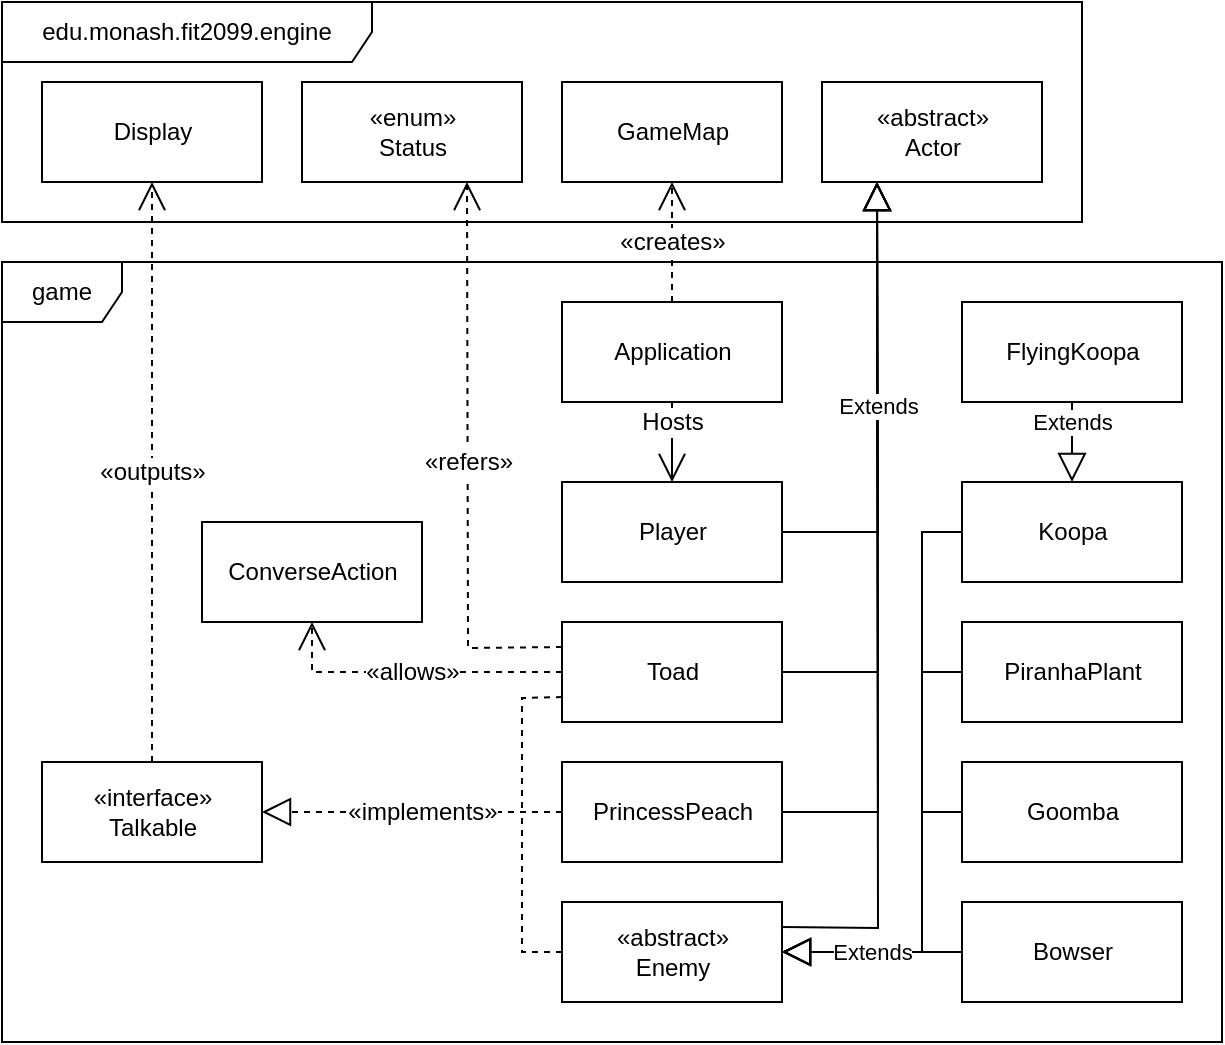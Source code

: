 <mxfile scale="2" border="0">
    <diagram id="xxmPAn6aIFo1rUKAmmaL" name="Page-1">
        <mxGraphModel dx="1395" dy="1484" grid="1" gridSize="10" guides="1" tooltips="1" connect="1" arrows="1" fold="1" page="1" pageScale="1" pageWidth="827" pageHeight="1169" math="0" shadow="0">
            <root>
                <mxCell id="0"/>
                <mxCell id="1" parent="0"/>
                <mxCell id="2" value="game" style="shape=umlFrame;whiteSpace=wrap;html=1;" parent="1" vertex="1">
                    <mxGeometry x="40" y="170" width="610" height="390" as="geometry"/>
                </mxCell>
                <mxCell id="3" value="" style="endArrow=block;endSize=12;html=1;endFill=0;entryX=0.25;entryY=1;entryDx=0;entryDy=0;exitX=1;exitY=0.5;exitDx=0;exitDy=0;rounded=0;" parent="1" source="10" target="17" edge="1">
                    <mxGeometry width="160" relative="1" as="geometry">
                        <mxPoint x="-60" y="370" as="sourcePoint"/>
                        <mxPoint x="100" y="370" as="targetPoint"/>
                        <Array as="points">
                            <mxPoint x="478" y="375"/>
                        </Array>
                    </mxGeometry>
                </mxCell>
                <mxCell id="6" value="&lt;span style=&quot;font-size: 12px&quot;&gt;«creates»&lt;/span&gt;" style="endArrow=open;endSize=12;html=1;endFill=0;dashed=1;entryX=0.5;entryY=1;entryDx=0;entryDy=0;exitX=0.5;exitY=0;exitDx=0;exitDy=0;" parent="1" source="12" target="22" edge="1">
                    <mxGeometry width="160" relative="1" as="geometry">
                        <mxPoint x="60" y="295" as="sourcePoint"/>
                        <mxPoint x="220" y="295" as="targetPoint"/>
                    </mxGeometry>
                </mxCell>
                <mxCell id="7" value="&lt;span style=&quot;font-size: 12px&quot;&gt;«refers»&lt;/span&gt;" style="endArrow=open;endSize=12;html=1;endFill=0;dashed=1;rounded=0;exitX=0;exitY=0.25;exitDx=0;exitDy=0;entryX=0.75;entryY=1;entryDx=0;entryDy=0;" parent="1" source="10" target="26" edge="1">
                    <mxGeometry width="160" relative="1" as="geometry">
                        <mxPoint x="282.5" y="300" as="sourcePoint"/>
                        <mxPoint x="455" y="140" as="targetPoint"/>
                        <Array as="points">
                            <mxPoint x="273" y="363"/>
                        </Array>
                    </mxGeometry>
                </mxCell>
                <mxCell id="10" value="Toad" style="html=1;" parent="1" vertex="1">
                    <mxGeometry x="320" y="350" width="110" height="50" as="geometry"/>
                </mxCell>
                <mxCell id="11" value="ConverseAction" style="html=1;" parent="1" vertex="1">
                    <mxGeometry x="140" y="300" width="110" height="50" as="geometry"/>
                </mxCell>
                <mxCell id="12" value="Application" style="html=1;" parent="1" vertex="1">
                    <mxGeometry x="320" y="190" width="110" height="50" as="geometry"/>
                </mxCell>
                <mxCell id="14" value="&lt;span style=&quot;font-size: 12px&quot;&gt;«allows»&lt;/span&gt;" style="endArrow=open;endSize=12;html=1;endFill=0;dashed=1;entryX=0.5;entryY=1;entryDx=0;entryDy=0;exitX=0;exitY=0.5;exitDx=0;exitDy=0;rounded=0;" parent="1" source="10" target="11" edge="1">
                    <mxGeometry width="160" relative="1" as="geometry">
                        <mxPoint x="302.5" y="220" as="sourcePoint"/>
                        <mxPoint x="465" y="40" as="targetPoint"/>
                        <Array as="points">
                            <mxPoint x="195" y="375"/>
                        </Array>
                    </mxGeometry>
                </mxCell>
                <mxCell id="16" value="edu.monash.fit2099.engine" style="shape=umlFrame;whiteSpace=wrap;html=1;width=185;height=30;" parent="1" vertex="1">
                    <mxGeometry x="40" y="40" width="540" height="110" as="geometry"/>
                </mxCell>
                <mxCell id="17" value="&lt;span&gt;«abstract»&lt;/span&gt;&lt;br&gt;Actor" style="html=1;" parent="1" vertex="1">
                    <mxGeometry x="450" y="80" width="110" height="50" as="geometry"/>
                </mxCell>
                <mxCell id="22" value="GameMap" style="html=1;" parent="1" vertex="1">
                    <mxGeometry x="320" y="80" width="110" height="50" as="geometry"/>
                </mxCell>
                <mxCell id="26" value="«enum»&lt;br&gt;Status" style="html=1;" parent="1" vertex="1">
                    <mxGeometry x="190" y="80" width="110" height="50" as="geometry"/>
                </mxCell>
                <mxCell id="30" value="PrincessPeach" style="html=1;" parent="1" vertex="1">
                    <mxGeometry x="320" y="420" width="110" height="50" as="geometry"/>
                </mxCell>
                <mxCell id="31" value="Bowser" style="html=1;" parent="1" vertex="1">
                    <mxGeometry x="520" y="490" width="110" height="50" as="geometry"/>
                </mxCell>
                <mxCell id="33" value="FlyingKoopa" style="html=1;" parent="1" vertex="1">
                    <mxGeometry x="520" y="190" width="110" height="50" as="geometry"/>
                </mxCell>
                <mxCell id="34" value="PiranhaPlant" style="html=1;" parent="1" vertex="1">
                    <mxGeometry x="520" y="350" width="110" height="50" as="geometry"/>
                </mxCell>
                <mxCell id="35" value="«interface»&lt;br&gt;Talkable" style="html=1;" parent="1" vertex="1">
                    <mxGeometry x="60" y="420" width="110" height="50" as="geometry"/>
                </mxCell>
                <mxCell id="37" value="Koopa" style="html=1;" parent="1" vertex="1">
                    <mxGeometry x="520" y="280" width="110" height="50" as="geometry"/>
                </mxCell>
                <mxCell id="38" value="«abstract»&lt;br&gt;Enemy" style="html=1;" parent="1" vertex="1">
                    <mxGeometry x="320" y="490" width="110" height="50" as="geometry"/>
                </mxCell>
                <mxCell id="41" value="Goomba" style="html=1;" parent="1" vertex="1">
                    <mxGeometry x="520" y="420" width="110" height="50" as="geometry"/>
                </mxCell>
                <mxCell id="42" value="Player" style="html=1;" vertex="1" parent="1">
                    <mxGeometry x="320" y="280" width="110" height="50" as="geometry"/>
                </mxCell>
                <mxCell id="43" value="Display" style="html=1;" vertex="1" parent="1">
                    <mxGeometry x="60" y="80" width="110" height="50" as="geometry"/>
                </mxCell>
                <mxCell id="44" value="" style="endArrow=none;endSize=12;html=1;endFill=0;dashed=1;rounded=0;exitX=0;exitY=0.5;exitDx=0;exitDy=0;" edge="1" parent="1" source="38">
                    <mxGeometry x="-0.111" y="10" width="160" relative="1" as="geometry">
                        <mxPoint x="225" y="-45.0" as="sourcePoint"/>
                        <mxPoint x="300" y="445" as="targetPoint"/>
                        <Array as="points">
                            <mxPoint x="300" y="515"/>
                        </Array>
                        <mxPoint as="offset"/>
                    </mxGeometry>
                </mxCell>
                <mxCell id="46" value="&lt;span style=&quot;font-size: 12px&quot;&gt;«implements»&lt;/span&gt;" style="endArrow=block;endSize=12;html=1;endFill=0;dashed=1;rounded=0;exitX=0;exitY=0.5;exitDx=0;exitDy=0;" edge="1" parent="1" source="30" target="35">
                    <mxGeometry x="-0.067" width="160" relative="1" as="geometry">
                        <mxPoint x="170" y="245" as="sourcePoint"/>
                        <mxPoint x="90" y="315" as="targetPoint"/>
                        <Array as="points"/>
                        <mxPoint as="offset"/>
                    </mxGeometry>
                </mxCell>
                <mxCell id="47" value="" style="endArrow=none;endSize=12;html=1;endFill=0;dashed=1;rounded=0;exitX=0;exitY=0.75;exitDx=0;exitDy=0;" edge="1" parent="1" source="10">
                    <mxGeometry x="-0.111" y="10" width="160" relative="1" as="geometry">
                        <mxPoint x="170" y="315" as="sourcePoint"/>
                        <mxPoint x="300" y="445" as="targetPoint"/>
                        <Array as="points">
                            <mxPoint x="300" y="388"/>
                        </Array>
                        <mxPoint as="offset"/>
                    </mxGeometry>
                </mxCell>
                <mxCell id="48" value="" style="endArrow=block;endSize=12;html=1;endFill=0;entryX=1;entryY=0.5;entryDx=0;entryDy=0;exitX=0;exitY=0.5;exitDx=0;exitDy=0;rounded=0;" edge="1" parent="1" source="34" target="38">
                    <mxGeometry width="160" relative="1" as="geometry">
                        <mxPoint x="195" y="150" as="sourcePoint"/>
                        <mxPoint x="195" y="65.0" as="targetPoint"/>
                        <Array as="points">
                            <mxPoint x="500" y="375"/>
                            <mxPoint x="500" y="515"/>
                        </Array>
                    </mxGeometry>
                </mxCell>
                <mxCell id="50" value="" style="endArrow=block;endSize=12;html=1;endFill=0;entryX=1;entryY=0.5;entryDx=0;entryDy=0;exitX=0;exitY=0.5;exitDx=0;exitDy=0;rounded=0;" edge="1" parent="1" source="41" target="38">
                    <mxGeometry width="160" relative="1" as="geometry">
                        <mxPoint x="485" y="270" as="sourcePoint"/>
                        <mxPoint x="260" y="255" as="targetPoint"/>
                        <Array as="points">
                            <mxPoint x="500" y="445"/>
                            <mxPoint x="500" y="515"/>
                        </Array>
                    </mxGeometry>
                </mxCell>
                <mxCell id="51" value="" style="endArrow=block;endSize=12;html=1;endFill=0;entryX=1;entryY=0.5;entryDx=0;entryDy=0;exitX=0;exitY=0.5;exitDx=0;exitDy=0;rounded=0;" edge="1" parent="1" source="37" target="38">
                    <mxGeometry width="160" relative="1" as="geometry">
                        <mxPoint x="645" y="270" as="sourcePoint"/>
                        <mxPoint x="270" y="265" as="targetPoint"/>
                        <Array as="points">
                            <mxPoint x="500" y="305"/>
                            <mxPoint x="500" y="515"/>
                        </Array>
                    </mxGeometry>
                </mxCell>
                <mxCell id="52" value="Extends" style="endArrow=block;endSize=12;html=1;endFill=0;exitX=0;exitY=0.5;exitDx=0;exitDy=0;entryX=1;entryY=0.5;entryDx=0;entryDy=0;rounded=0;" edge="1" parent="1" source="31" target="38">
                    <mxGeometry width="160" relative="1" as="geometry">
                        <mxPoint x="565" y="340" as="sourcePoint"/>
                        <mxPoint x="280" y="275" as="targetPoint"/>
                    </mxGeometry>
                </mxCell>
                <mxCell id="53" value="" style="endArrow=block;endSize=12;html=1;endFill=0;exitX=1;exitY=0.5;exitDx=0;exitDy=0;entryX=0.25;entryY=1;entryDx=0;entryDy=0;rounded=0;" edge="1" parent="1" source="30" target="17">
                    <mxGeometry width="160" relative="1" as="geometry">
                        <mxPoint x="230" y="255" as="sourcePoint"/>
                        <mxPoint x="205" y="145.0" as="targetPoint"/>
                        <Array as="points">
                            <mxPoint x="478" y="445"/>
                        </Array>
                    </mxGeometry>
                </mxCell>
                <mxCell id="54" value="" style="endArrow=block;endSize=12;html=1;endFill=0;exitX=1;exitY=0.25;exitDx=0;exitDy=0;entryX=0.25;entryY=1;entryDx=0;entryDy=0;rounded=0;" edge="1" parent="1" source="38" target="17">
                    <mxGeometry width="160" relative="1" as="geometry">
                        <mxPoint x="230.11" y="328.25" as="sourcePoint"/>
                        <mxPoint x="240" y="190" as="targetPoint"/>
                        <Array as="points">
                            <mxPoint x="478" y="503"/>
                        </Array>
                    </mxGeometry>
                </mxCell>
                <mxCell id="55" value="&lt;span style=&quot;font-size: 12px&quot;&gt;«outputs»&lt;/span&gt;" style="endArrow=open;endSize=12;html=1;endFill=0;dashed=1;" edge="1" parent="1" source="35" target="43">
                    <mxGeometry width="160" relative="1" as="geometry">
                        <mxPoint x="15" y="230" as="sourcePoint"/>
                        <mxPoint x="15" y="145.0" as="targetPoint"/>
                    </mxGeometry>
                </mxCell>
                <mxCell id="57" value="&lt;span style=&quot;font-size: 12px&quot;&gt;Hosts&lt;br&gt;&lt;/span&gt;" style="endArrow=open;endSize=12;html=1;endFill=0;" edge="1" parent="1" source="12" target="42">
                    <mxGeometry x="-0.5" width="160" relative="1" as="geometry">
                        <mxPoint x="181.5" y="115.0" as="sourcePoint"/>
                        <mxPoint x="181.5" y="55.0" as="targetPoint"/>
                        <mxPoint as="offset"/>
                    </mxGeometry>
                </mxCell>
                <mxCell id="58" value="Extends" style="endArrow=block;endSize=12;html=1;endFill=0;exitX=1;exitY=0.5;exitDx=0;exitDy=0;entryX=0.25;entryY=1;entryDx=0;entryDy=0;rounded=0;" edge="1" parent="1" source="42" target="17">
                    <mxGeometry width="160" relative="1" as="geometry">
                        <mxPoint x="230" y="255" as="sourcePoint"/>
                        <mxPoint x="295" y="90.0" as="targetPoint"/>
                        <Array as="points">
                            <mxPoint x="478" y="305"/>
                        </Array>
                    </mxGeometry>
                </mxCell>
                <mxCell id="67" value="Extends" style="endArrow=block;endSize=12;html=1;endFill=0;exitX=0.5;exitY=1;exitDx=0;exitDy=0;entryX=0.5;entryY=0;entryDx=0;entryDy=0;rounded=0;" edge="1" parent="1" source="33" target="37">
                    <mxGeometry x="-0.5" width="160" relative="1" as="geometry">
                        <mxPoint x="530" y="525" as="sourcePoint"/>
                        <mxPoint x="440" y="525" as="targetPoint"/>
                        <mxPoint as="offset"/>
                    </mxGeometry>
                </mxCell>
            </root>
        </mxGraphModel>
    </diagram>
</mxfile>